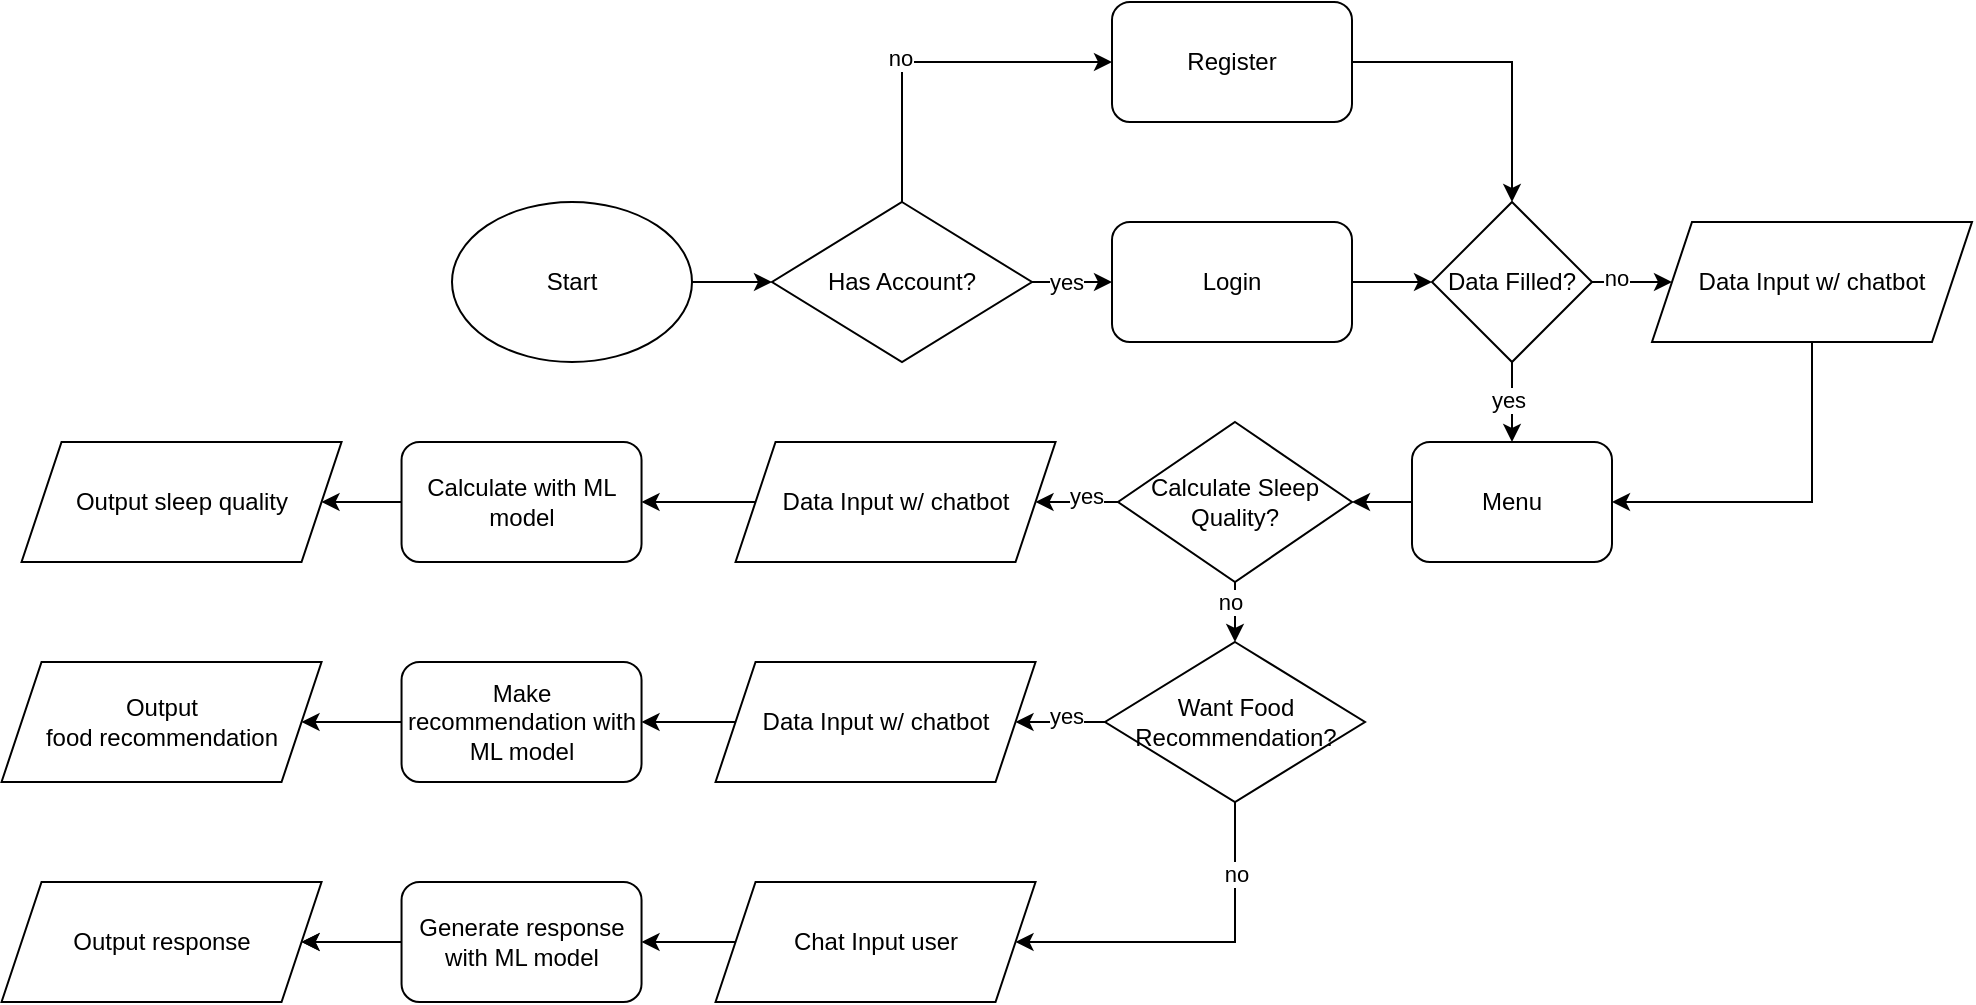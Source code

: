 <mxfile version="22.1.5" type="google" pages="2">
  <diagram name="Halaman-1" id="UG1Aw-k1vwVLLm9IIQcK">
    <mxGraphModel grid="1" page="1" gridSize="10" guides="1" tooltips="1" connect="1" arrows="1" fold="1" pageScale="1" pageWidth="827" pageHeight="1169" math="0" shadow="0">
      <root>
        <mxCell id="0" />
        <mxCell id="1" parent="0" />
        <mxCell id="dREJFlpgr_BBT2BMypAL-1" style="edgeStyle=orthogonalEdgeStyle;rounded=0;orthogonalLoop=1;jettySize=auto;html=1;exitX=1;exitY=0.5;exitDx=0;exitDy=0;entryX=0;entryY=0.5;entryDx=0;entryDy=0;" edge="1" parent="1" source="IWfZJ-JF8Rf3IsUEpJ-p-1">
          <mxGeometry relative="1" as="geometry">
            <mxPoint x="-600" y="170" as="targetPoint" />
            <mxPoint x="-630" y="170" as="sourcePoint" />
            <Array as="points" />
          </mxGeometry>
        </mxCell>
        <mxCell id="IWfZJ-JF8Rf3IsUEpJ-p-1" value="Start" style="ellipse;whiteSpace=wrap;html=1;" vertex="1" parent="1">
          <mxGeometry x="-760" y="130" width="120" height="80" as="geometry" />
        </mxCell>
        <mxCell id="IWfZJ-JF8Rf3IsUEpJ-p-3" style="edgeStyle=orthogonalEdgeStyle;rounded=0;orthogonalLoop=1;jettySize=auto;html=1;" edge="1" parent="1" source="FICG5pkArekjeyjxQxiA-1">
          <mxGeometry relative="1" as="geometry">
            <mxPoint x="-430" y="170" as="targetPoint" />
          </mxGeometry>
        </mxCell>
        <mxCell id="IWfZJ-JF8Rf3IsUEpJ-p-13" value="yes" style="edgeLabel;html=1;align=center;verticalAlign=middle;resizable=0;points=[];" connectable="0" vertex="1" parent="IWfZJ-JF8Rf3IsUEpJ-p-3">
          <mxGeometry x="-0.161" relative="1" as="geometry">
            <mxPoint as="offset" />
          </mxGeometry>
        </mxCell>
        <mxCell id="IWfZJ-JF8Rf3IsUEpJ-p-9" style="edgeStyle=orthogonalEdgeStyle;rounded=0;orthogonalLoop=1;jettySize=auto;html=1;entryX=0;entryY=0.5;entryDx=0;entryDy=0;" edge="1" parent="1" source="FICG5pkArekjeyjxQxiA-1" target="IWfZJ-JF8Rf3IsUEpJ-p-7">
          <mxGeometry relative="1" as="geometry">
            <Array as="points">
              <mxPoint x="-535" y="60" />
            </Array>
          </mxGeometry>
        </mxCell>
        <mxCell id="IWfZJ-JF8Rf3IsUEpJ-p-11" value="no" style="edgeLabel;html=1;align=center;verticalAlign=middle;resizable=0;points=[];" connectable="0" vertex="1" parent="IWfZJ-JF8Rf3IsUEpJ-p-9">
          <mxGeometry x="-0.2" y="2" relative="1" as="geometry">
            <mxPoint x="-1" as="offset" />
          </mxGeometry>
        </mxCell>
        <mxCell id="FICG5pkArekjeyjxQxiA-1" value="Has Account?" style="rhombus;whiteSpace=wrap;html=1;" vertex="1" parent="1">
          <mxGeometry x="-600" y="130" width="130" height="80" as="geometry" />
        </mxCell>
        <mxCell id="IWfZJ-JF8Rf3IsUEpJ-p-18" style="edgeStyle=orthogonalEdgeStyle;rounded=0;orthogonalLoop=1;jettySize=auto;html=1;entryX=0;entryY=0.5;entryDx=0;entryDy=0;" edge="1" parent="1" source="IWfZJ-JF8Rf3IsUEpJ-p-5" target="IWfZJ-JF8Rf3IsUEpJ-p-17">
          <mxGeometry relative="1" as="geometry" />
        </mxCell>
        <mxCell id="IWfZJ-JF8Rf3IsUEpJ-p-5" value="Login" style="rounded=1;whiteSpace=wrap;html=1;" vertex="1" parent="1">
          <mxGeometry x="-430" y="140" width="120" height="60" as="geometry" />
        </mxCell>
        <mxCell id="IWfZJ-JF8Rf3IsUEpJ-p-20" style="edgeStyle=orthogonalEdgeStyle;rounded=0;orthogonalLoop=1;jettySize=auto;html=1;entryX=0.5;entryY=0;entryDx=0;entryDy=0;" edge="1" parent="1" source="IWfZJ-JF8Rf3IsUEpJ-p-7" target="IWfZJ-JF8Rf3IsUEpJ-p-17">
          <mxGeometry relative="1" as="geometry" />
        </mxCell>
        <mxCell id="IWfZJ-JF8Rf3IsUEpJ-p-7" value="Register" style="rounded=1;whiteSpace=wrap;html=1;" vertex="1" parent="1">
          <mxGeometry x="-430" y="30" width="120" height="60" as="geometry" />
        </mxCell>
        <mxCell id="IWfZJ-JF8Rf3IsUEpJ-p-22" value="" style="edgeStyle=orthogonalEdgeStyle;rounded=0;orthogonalLoop=1;jettySize=auto;html=1;" edge="1" parent="1" source="IWfZJ-JF8Rf3IsUEpJ-p-17" target="FICG5pkArekjeyjxQxiA-4">
          <mxGeometry relative="1" as="geometry">
            <mxPoint x="-150" y="170" as="targetPoint" />
          </mxGeometry>
        </mxCell>
        <mxCell id="FICG5pkArekjeyjxQxiA-6" value="no" style="edgeLabel;html=1;align=center;verticalAlign=middle;resizable=0;points=[];" connectable="0" vertex="1" parent="IWfZJ-JF8Rf3IsUEpJ-p-22">
          <mxGeometry x="0.067" y="2" relative="1" as="geometry">
            <mxPoint as="offset" />
          </mxGeometry>
        </mxCell>
        <mxCell id="IWfZJ-JF8Rf3IsUEpJ-p-24" value="" style="edgeStyle=orthogonalEdgeStyle;rounded=0;orthogonalLoop=1;jettySize=auto;html=1;" edge="1" parent="1" source="IWfZJ-JF8Rf3IsUEpJ-p-17">
          <mxGeometry relative="1" as="geometry">
            <mxPoint x="-230" y="250" as="targetPoint" />
          </mxGeometry>
        </mxCell>
        <mxCell id="FICG5pkArekjeyjxQxiA-5" value="yes" style="edgeLabel;html=1;align=center;verticalAlign=middle;resizable=0;points=[];" connectable="0" vertex="1" parent="IWfZJ-JF8Rf3IsUEpJ-p-24">
          <mxGeometry x="-0.078" y="-2" relative="1" as="geometry">
            <mxPoint as="offset" />
          </mxGeometry>
        </mxCell>
        <mxCell id="IWfZJ-JF8Rf3IsUEpJ-p-17" value="Data Filled?" style="rhombus;whiteSpace=wrap;html=1;" vertex="1" parent="1">
          <mxGeometry x="-270" y="130" width="80" height="80" as="geometry" />
        </mxCell>
        <mxCell id="IWfZJ-JF8Rf3IsUEpJ-p-26" style="edgeStyle=orthogonalEdgeStyle;rounded=0;orthogonalLoop=1;jettySize=auto;html=1;entryX=1;entryY=0.5;entryDx=0;entryDy=0;exitX=0.5;exitY=1;exitDx=0;exitDy=0;" edge="1" parent="1" source="FICG5pkArekjeyjxQxiA-4" target="IWfZJ-JF8Rf3IsUEpJ-p-25">
          <mxGeometry relative="1" as="geometry">
            <Array as="points">
              <mxPoint x="-80" y="280" />
            </Array>
            <mxPoint x="-80" y="200" as="sourcePoint" />
          </mxGeometry>
        </mxCell>
        <mxCell id="IWfZJ-JF8Rf3IsUEpJ-p-35" value="" style="edgeStyle=orthogonalEdgeStyle;rounded=0;orthogonalLoop=1;jettySize=auto;html=1;" edge="1" parent="1" source="IWfZJ-JF8Rf3IsUEpJ-p-25" target="IWfZJ-JF8Rf3IsUEpJ-p-29">
          <mxGeometry relative="1" as="geometry" />
        </mxCell>
        <mxCell id="IWfZJ-JF8Rf3IsUEpJ-p-25" value="Menu" style="rounded=1;whiteSpace=wrap;html=1;" vertex="1" parent="1">
          <mxGeometry x="-280" y="250" width="100" height="60" as="geometry" />
        </mxCell>
        <mxCell id="IWfZJ-JF8Rf3IsUEpJ-p-37" value="" style="edgeStyle=orthogonalEdgeStyle;rounded=0;orthogonalLoop=1;jettySize=auto;html=1;" edge="1" parent="1" source="IWfZJ-JF8Rf3IsUEpJ-p-29" target="IWfZJ-JF8Rf3IsUEpJ-p-36">
          <mxGeometry relative="1" as="geometry" />
        </mxCell>
        <mxCell id="FICG5pkArekjeyjxQxiA-8" value="no" style="edgeLabel;html=1;align=center;verticalAlign=middle;resizable=0;points=[];" connectable="0" vertex="1" parent="IWfZJ-JF8Rf3IsUEpJ-p-37">
          <mxGeometry x="-0.613" y="-3" relative="1" as="geometry">
            <mxPoint as="offset" />
          </mxGeometry>
        </mxCell>
        <mxCell id="IWfZJ-JF8Rf3IsUEpJ-p-41" value="" style="edgeStyle=orthogonalEdgeStyle;rounded=0;orthogonalLoop=1;jettySize=auto;html=1;entryX=1;entryY=0.5;entryDx=0;entryDy=0;" edge="1" parent="1" source="IWfZJ-JF8Rf3IsUEpJ-p-29" target="FICG5pkArekjeyjxQxiA-13">
          <mxGeometry relative="1" as="geometry">
            <mxPoint x="-470" y="280" as="targetPoint" />
          </mxGeometry>
        </mxCell>
        <mxCell id="FICG5pkArekjeyjxQxiA-7" value="yes" style="edgeLabel;html=1;align=center;verticalAlign=middle;resizable=0;points=[];" connectable="0" vertex="1" parent="IWfZJ-JF8Rf3IsUEpJ-p-41">
          <mxGeometry x="-0.209" y="3" relative="1" as="geometry">
            <mxPoint as="offset" />
          </mxGeometry>
        </mxCell>
        <mxCell id="IWfZJ-JF8Rf3IsUEpJ-p-29" value="Calculate Sleep Quality?" style="rhombus;whiteSpace=wrap;html=1;" vertex="1" parent="1">
          <mxGeometry x="-427" y="240" width="117" height="80" as="geometry" />
        </mxCell>
        <mxCell id="IWfZJ-JF8Rf3IsUEpJ-p-43" value="" style="edgeStyle=orthogonalEdgeStyle;rounded=0;orthogonalLoop=1;jettySize=auto;html=1;entryX=1;entryY=0.5;entryDx=0;entryDy=0;" edge="1" parent="1" source="IWfZJ-JF8Rf3IsUEpJ-p-36" target="FICG5pkArekjeyjxQxiA-15">
          <mxGeometry relative="1" as="geometry">
            <mxPoint x="-470" y="390" as="targetPoint" />
          </mxGeometry>
        </mxCell>
        <mxCell id="FICG5pkArekjeyjxQxiA-10" value="yes" style="edgeLabel;html=1;align=center;verticalAlign=middle;resizable=0;points=[];" connectable="0" vertex="1" parent="IWfZJ-JF8Rf3IsUEpJ-p-43">
          <mxGeometry x="-0.287" y="-3" relative="1" as="geometry">
            <mxPoint as="offset" />
          </mxGeometry>
        </mxCell>
        <mxCell id="IWfZJ-JF8Rf3IsUEpJ-p-36" value="&lt;div&gt;Want Food Recommendation?&lt;/div&gt;" style="rhombus;whiteSpace=wrap;html=1;" vertex="1" parent="1">
          <mxGeometry x="-433.5" y="350" width="130" height="80" as="geometry" />
        </mxCell>
        <mxCell id="IWfZJ-JF8Rf3IsUEpJ-p-45" value="" style="edgeStyle=orthogonalEdgeStyle;rounded=0;orthogonalLoop=1;jettySize=auto;html=1;exitX=0.5;exitY=1;exitDx=0;exitDy=0;entryX=1;entryY=0.5;entryDx=0;entryDy=0;" edge="1" parent="1" source="IWfZJ-JF8Rf3IsUEpJ-p-36" target="FICG5pkArekjeyjxQxiA-17">
          <mxGeometry relative="1" as="geometry">
            <mxPoint x="-430" y="500" as="sourcePoint" />
            <mxPoint x="-470" y="500" as="targetPoint" />
            <Array as="points">
              <mxPoint x="-368" y="500" />
            </Array>
          </mxGeometry>
        </mxCell>
        <mxCell id="FICG5pkArekjeyjxQxiA-9" value="no" style="edgeLabel;html=1;align=center;verticalAlign=middle;resizable=0;points=[];" connectable="0" vertex="1" parent="IWfZJ-JF8Rf3IsUEpJ-p-45">
          <mxGeometry x="-0.607" relative="1" as="geometry">
            <mxPoint as="offset" />
          </mxGeometry>
        </mxCell>
        <mxCell id="FICG5pkArekjeyjxQxiA-4" value="Data Input w/ chatbot" style="shape=parallelogram;perimeter=parallelogramPerimeter;whiteSpace=wrap;html=1;fixedSize=1;" vertex="1" parent="1">
          <mxGeometry x="-160" y="140" width="160" height="60" as="geometry" />
        </mxCell>
        <mxCell id="FICG5pkArekjeyjxQxiA-22" style="edgeStyle=orthogonalEdgeStyle;rounded=0;orthogonalLoop=1;jettySize=auto;html=1;exitX=0;exitY=0.5;exitDx=0;exitDy=0;entryX=1;entryY=0.5;entryDx=0;entryDy=0;" edge="1" parent="1" source="FICG5pkArekjeyjxQxiA-13" target="FICG5pkArekjeyjxQxiA-19">
          <mxGeometry relative="1" as="geometry" />
        </mxCell>
        <mxCell id="FICG5pkArekjeyjxQxiA-13" value="Data Input w/ chatbot" style="shape=parallelogram;perimeter=parallelogramPerimeter;whiteSpace=wrap;html=1;fixedSize=1;" vertex="1" parent="1">
          <mxGeometry x="-618.23" y="250" width="160" height="60" as="geometry" />
        </mxCell>
        <mxCell id="FICG5pkArekjeyjxQxiA-23" style="edgeStyle=orthogonalEdgeStyle;rounded=0;orthogonalLoop=1;jettySize=auto;html=1;exitX=0;exitY=0.5;exitDx=0;exitDy=0;" edge="1" parent="1" source="FICG5pkArekjeyjxQxiA-15" target="FICG5pkArekjeyjxQxiA-20">
          <mxGeometry relative="1" as="geometry" />
        </mxCell>
        <mxCell id="FICG5pkArekjeyjxQxiA-15" value="Data Input w/ chatbot" style="shape=parallelogram;perimeter=parallelogramPerimeter;whiteSpace=wrap;html=1;fixedSize=1;" vertex="1" parent="1">
          <mxGeometry x="-628.23" y="360" width="160" height="60" as="geometry" />
        </mxCell>
        <mxCell id="FICG5pkArekjeyjxQxiA-24" style="edgeStyle=orthogonalEdgeStyle;rounded=0;orthogonalLoop=1;jettySize=auto;html=1;exitX=0;exitY=0.5;exitDx=0;exitDy=0;" edge="1" parent="1" source="FICG5pkArekjeyjxQxiA-17" target="FICG5pkArekjeyjxQxiA-21">
          <mxGeometry relative="1" as="geometry" />
        </mxCell>
        <mxCell id="FICG5pkArekjeyjxQxiA-17" value="Chat Input user" style="shape=parallelogram;perimeter=parallelogramPerimeter;whiteSpace=wrap;html=1;fixedSize=1;" vertex="1" parent="1">
          <mxGeometry x="-628.23" y="470" width="160" height="60" as="geometry" />
        </mxCell>
        <mxCell id="FICG5pkArekjeyjxQxiA-19" value="Calculate with ML model" style="rounded=1;whiteSpace=wrap;html=1;" vertex="1" parent="1">
          <mxGeometry x="-785.23" y="250" width="120" height="60" as="geometry" />
        </mxCell>
        <mxCell id="FICG5pkArekjeyjxQxiA-20" value="Make recommendation with ML model" style="rounded=1;whiteSpace=wrap;html=1;" vertex="1" parent="1">
          <mxGeometry x="-785.23" y="360" width="120" height="60" as="geometry" />
        </mxCell>
        <mxCell id="FICG5pkArekjeyjxQxiA-31" value="" style="edgeStyle=orthogonalEdgeStyle;rounded=0;orthogonalLoop=1;jettySize=auto;html=1;" edge="1" parent="1" source="FICG5pkArekjeyjxQxiA-21" target="FICG5pkArekjeyjxQxiA-30">
          <mxGeometry relative="1" as="geometry" />
        </mxCell>
        <mxCell id="FICG5pkArekjeyjxQxiA-21" value="Generate response with ML model" style="rounded=1;whiteSpace=wrap;html=1;" vertex="1" parent="1">
          <mxGeometry x="-785.23" y="470" width="120" height="60" as="geometry" />
        </mxCell>
        <mxCell id="FICG5pkArekjeyjxQxiA-25" style="edgeStyle=orthogonalEdgeStyle;rounded=0;orthogonalLoop=1;jettySize=auto;html=1;" edge="1" parent="1" source="FICG5pkArekjeyjxQxiA-19" target="FICG5pkArekjeyjxQxiA-28">
          <mxGeometry relative="1" as="geometry">
            <mxPoint x="-785.23" y="280" as="sourcePoint" />
          </mxGeometry>
        </mxCell>
        <mxCell id="FICG5pkArekjeyjxQxiA-26" style="edgeStyle=orthogonalEdgeStyle;rounded=0;orthogonalLoop=1;jettySize=auto;html=1;entryX=1;entryY=0.5;entryDx=0;entryDy=0;" edge="1" parent="1" source="FICG5pkArekjeyjxQxiA-20" target="FICG5pkArekjeyjxQxiA-29">
          <mxGeometry relative="1" as="geometry">
            <mxPoint x="-785.23" y="390" as="sourcePoint" />
          </mxGeometry>
        </mxCell>
        <mxCell id="FICG5pkArekjeyjxQxiA-27" style="edgeStyle=orthogonalEdgeStyle;rounded=0;orthogonalLoop=1;jettySize=auto;html=1;" edge="1" parent="1" source="FICG5pkArekjeyjxQxiA-21" target="FICG5pkArekjeyjxQxiA-30">
          <mxGeometry relative="1" as="geometry">
            <mxPoint x="-785.23" y="500" as="sourcePoint" />
          </mxGeometry>
        </mxCell>
        <mxCell id="FICG5pkArekjeyjxQxiA-28" value="Output sleep quality" style="shape=parallelogram;perimeter=parallelogramPerimeter;whiteSpace=wrap;html=1;fixedSize=1;" vertex="1" parent="1">
          <mxGeometry x="-975.23" y="250" width="160" height="60" as="geometry" />
        </mxCell>
        <mxCell id="FICG5pkArekjeyjxQxiA-29" value="Output &lt;br&gt;food recommendation" style="shape=parallelogram;perimeter=parallelogramPerimeter;whiteSpace=wrap;html=1;fixedSize=1;" vertex="1" parent="1">
          <mxGeometry x="-985.23" y="360" width="160" height="60" as="geometry" />
        </mxCell>
        <mxCell id="FICG5pkArekjeyjxQxiA-30" value="Output response" style="shape=parallelogram;perimeter=parallelogramPerimeter;whiteSpace=wrap;html=1;fixedSize=1;" vertex="1" parent="1">
          <mxGeometry x="-985.23" y="470" width="160" height="60" as="geometry" />
        </mxCell>
      </root>
    </mxGraphModel>
  </diagram>
  <diagram id="6ObNFrQ6fjr-ZVpnju6Y" name="ERD ">
    <mxGraphModel grid="1" page="1" gridSize="10" guides="1" tooltips="1" connect="1" arrows="1" fold="1" pageScale="1" pageWidth="850" pageHeight="1100" math="0" shadow="0">
      <root>
        <mxCell id="0" />
        <mxCell id="1" parent="0" />
        <mxCell id="URtcVQJmIdWGmY5bVGyi-3" value="condition_customer" style="shape=table;startSize=30;container=1;collapsible=1;childLayout=tableLayout;fixedRows=1;rowLines=0;fontStyle=1;align=center;resizeLast=1;" vertex="1" parent="1">
          <mxGeometry x="380" y="270" width="250" height="360" as="geometry">
            <mxRectangle x="440" y="80" width="150" height="30" as="alternateBounds" />
          </mxGeometry>
        </mxCell>
        <mxCell id="URtcVQJmIdWGmY5bVGyi-4" value="" style="shape=partialRectangle;collapsible=0;dropTarget=0;pointerEvents=0;fillColor=none;points=[[0,0.5],[1,0.5]];portConstraint=eastwest;top=0;left=0;right=0;bottom=1;" vertex="1" parent="URtcVQJmIdWGmY5bVGyi-3">
          <mxGeometry y="30" width="250" height="30" as="geometry" />
        </mxCell>
        <mxCell id="URtcVQJmIdWGmY5bVGyi-5" value="PK" style="shape=partialRectangle;overflow=hidden;connectable=0;fillColor=none;top=0;left=0;bottom=0;right=0;fontStyle=1;" vertex="1" parent="URtcVQJmIdWGmY5bVGyi-4">
          <mxGeometry width="30" height="30" as="geometry">
            <mxRectangle width="30" height="30" as="alternateBounds" />
          </mxGeometry>
        </mxCell>
        <mxCell id="URtcVQJmIdWGmY5bVGyi-6" value="id int   " style="shape=partialRectangle;overflow=hidden;connectable=0;fillColor=none;top=0;left=0;bottom=0;right=0;align=left;spacingLeft=6;fontStyle=1;" vertex="1" parent="URtcVQJmIdWGmY5bVGyi-4">
          <mxGeometry x="30" width="220" height="30" as="geometry">
            <mxRectangle width="220" height="30" as="alternateBounds" />
          </mxGeometry>
        </mxCell>
        <mxCell id="URtcVQJmIdWGmY5bVGyi-7" value="" style="shape=partialRectangle;collapsible=0;dropTarget=0;pointerEvents=0;fillColor=none;points=[[0,0.5],[1,0.5]];portConstraint=eastwest;top=0;left=0;right=0;bottom=0;" vertex="1" parent="URtcVQJmIdWGmY5bVGyi-3">
          <mxGeometry y="60" width="250" height="30" as="geometry" />
        </mxCell>
        <mxCell id="URtcVQJmIdWGmY5bVGyi-8" value="FK1" style="shape=partialRectangle;overflow=hidden;connectable=0;fillColor=none;top=0;left=0;bottom=0;right=0;" vertex="1" parent="URtcVQJmIdWGmY5bVGyi-7">
          <mxGeometry width="30" height="30" as="geometry">
            <mxRectangle width="30" height="30" as="alternateBounds" />
          </mxGeometry>
        </mxCell>
        <mxCell id="URtcVQJmIdWGmY5bVGyi-9" value="customer_id int" style="shape=partialRectangle;overflow=hidden;connectable=0;fillColor=none;top=0;left=0;bottom=0;right=0;align=left;spacingLeft=6;" vertex="1" parent="URtcVQJmIdWGmY5bVGyi-7">
          <mxGeometry x="30" width="220" height="30" as="geometry">
            <mxRectangle width="220" height="30" as="alternateBounds" />
          </mxGeometry>
        </mxCell>
        <mxCell id="URtcVQJmIdWGmY5bVGyi-10" value="" style="shape=partialRectangle;collapsible=0;dropTarget=0;pointerEvents=0;fillColor=none;points=[[0,0.5],[1,0.5]];portConstraint=eastwest;top=0;left=0;right=0;bottom=0;" vertex="1" parent="URtcVQJmIdWGmY5bVGyi-3">
          <mxGeometry y="90" width="250" height="30" as="geometry" />
        </mxCell>
        <mxCell id="URtcVQJmIdWGmY5bVGyi-11" value="" style="shape=partialRectangle;overflow=hidden;connectable=0;fillColor=none;top=0;left=0;bottom=0;right=0;" vertex="1" parent="URtcVQJmIdWGmY5bVGyi-10">
          <mxGeometry width="30" height="30" as="geometry">
            <mxRectangle width="30" height="30" as="alternateBounds" />
          </mxGeometry>
        </mxCell>
        <mxCell id="URtcVQJmIdWGmY5bVGyi-12" value="physical_activity_level int " style="shape=partialRectangle;overflow=hidden;connectable=0;fillColor=none;top=0;left=0;bottom=0;right=0;align=left;spacingLeft=6;" vertex="1" parent="URtcVQJmIdWGmY5bVGyi-10">
          <mxGeometry x="30" width="220" height="30" as="geometry">
            <mxRectangle width="220" height="30" as="alternateBounds" />
          </mxGeometry>
        </mxCell>
        <mxCell id="B_-7Ejn4NGfngP2td5zi-1" value="" style="shape=partialRectangle;collapsible=0;dropTarget=0;pointerEvents=0;fillColor=none;points=[[0,0.5],[1,0.5]];portConstraint=eastwest;top=0;left=0;right=0;bottom=0;" vertex="1" parent="URtcVQJmIdWGmY5bVGyi-3">
          <mxGeometry y="120" width="250" height="30" as="geometry" />
        </mxCell>
        <mxCell id="B_-7Ejn4NGfngP2td5zi-2" value="" style="shape=partialRectangle;overflow=hidden;connectable=0;fillColor=none;top=0;left=0;bottom=0;right=0;" vertex="1" parent="B_-7Ejn4NGfngP2td5zi-1">
          <mxGeometry width="30" height="30" as="geometry">
            <mxRectangle width="30" height="30" as="alternateBounds" />
          </mxGeometry>
        </mxCell>
        <mxCell id="B_-7Ejn4NGfngP2td5zi-3" value="stress_level int" style="shape=partialRectangle;overflow=hidden;connectable=0;fillColor=none;top=0;left=0;bottom=0;right=0;align=left;spacingLeft=6;" vertex="1" parent="B_-7Ejn4NGfngP2td5zi-1">
          <mxGeometry x="30" width="220" height="30" as="geometry">
            <mxRectangle width="220" height="30" as="alternateBounds" />
          </mxGeometry>
        </mxCell>
        <mxCell id="B_-7Ejn4NGfngP2td5zi-4" value="" style="shape=partialRectangle;collapsible=0;dropTarget=0;pointerEvents=0;fillColor=none;points=[[0,0.5],[1,0.5]];portConstraint=eastwest;top=0;left=0;right=0;bottom=0;" vertex="1" parent="URtcVQJmIdWGmY5bVGyi-3">
          <mxGeometry y="150" width="250" height="30" as="geometry" />
        </mxCell>
        <mxCell id="B_-7Ejn4NGfngP2td5zi-5" value="" style="shape=partialRectangle;overflow=hidden;connectable=0;fillColor=none;top=0;left=0;bottom=0;right=0;" vertex="1" parent="B_-7Ejn4NGfngP2td5zi-4">
          <mxGeometry width="30" height="30" as="geometry">
            <mxRectangle width="30" height="30" as="alternateBounds" />
          </mxGeometry>
        </mxCell>
        <mxCell id="B_-7Ejn4NGfngP2td5zi-6" value="bmi_category char" style="shape=partialRectangle;overflow=hidden;connectable=0;fillColor=none;top=0;left=0;bottom=0;right=0;align=left;spacingLeft=6;" vertex="1" parent="B_-7Ejn4NGfngP2td5zi-4">
          <mxGeometry x="30" width="220" height="30" as="geometry">
            <mxRectangle width="220" height="30" as="alternateBounds" />
          </mxGeometry>
        </mxCell>
        <mxCell id="B_-7Ejn4NGfngP2td5zi-7" value="" style="shape=partialRectangle;collapsible=0;dropTarget=0;pointerEvents=0;fillColor=none;points=[[0,0.5],[1,0.5]];portConstraint=eastwest;top=0;left=0;right=0;bottom=0;" vertex="1" parent="URtcVQJmIdWGmY5bVGyi-3">
          <mxGeometry y="180" width="250" height="30" as="geometry" />
        </mxCell>
        <mxCell id="B_-7Ejn4NGfngP2td5zi-8" value="" style="shape=partialRectangle;overflow=hidden;connectable=0;fillColor=none;top=0;left=0;bottom=0;right=0;" vertex="1" parent="B_-7Ejn4NGfngP2td5zi-7">
          <mxGeometry width="30" height="30" as="geometry">
            <mxRectangle width="30" height="30" as="alternateBounds" />
          </mxGeometry>
        </mxCell>
        <mxCell id="B_-7Ejn4NGfngP2td5zi-9" value="blood_pressure int" style="shape=partialRectangle;overflow=hidden;connectable=0;fillColor=none;top=0;left=0;bottom=0;right=0;align=left;spacingLeft=6;" vertex="1" parent="B_-7Ejn4NGfngP2td5zi-7">
          <mxGeometry x="30" width="220" height="30" as="geometry">
            <mxRectangle width="220" height="30" as="alternateBounds" />
          </mxGeometry>
        </mxCell>
        <mxCell id="B_-7Ejn4NGfngP2td5zi-10" value="" style="shape=partialRectangle;collapsible=0;dropTarget=0;pointerEvents=0;fillColor=none;points=[[0,0.5],[1,0.5]];portConstraint=eastwest;top=0;left=0;right=0;bottom=0;" vertex="1" parent="URtcVQJmIdWGmY5bVGyi-3">
          <mxGeometry y="210" width="250" height="30" as="geometry" />
        </mxCell>
        <mxCell id="B_-7Ejn4NGfngP2td5zi-11" value="" style="shape=partialRectangle;overflow=hidden;connectable=0;fillColor=none;top=0;left=0;bottom=0;right=0;" vertex="1" parent="B_-7Ejn4NGfngP2td5zi-10">
          <mxGeometry width="30" height="30" as="geometry">
            <mxRectangle width="30" height="30" as="alternateBounds" />
          </mxGeometry>
        </mxCell>
        <mxCell id="B_-7Ejn4NGfngP2td5zi-12" value="heart_rate int" style="shape=partialRectangle;overflow=hidden;connectable=0;fillColor=none;top=0;left=0;bottom=0;right=0;align=left;spacingLeft=6;" vertex="1" parent="B_-7Ejn4NGfngP2td5zi-10">
          <mxGeometry x="30" width="220" height="30" as="geometry">
            <mxRectangle width="220" height="30" as="alternateBounds" />
          </mxGeometry>
        </mxCell>
        <mxCell id="B_-7Ejn4NGfngP2td5zi-13" value="" style="shape=partialRectangle;collapsible=0;dropTarget=0;pointerEvents=0;fillColor=none;points=[[0,0.5],[1,0.5]];portConstraint=eastwest;top=0;left=0;right=0;bottom=0;" vertex="1" parent="URtcVQJmIdWGmY5bVGyi-3">
          <mxGeometry y="240" width="250" height="30" as="geometry" />
        </mxCell>
        <mxCell id="B_-7Ejn4NGfngP2td5zi-14" value="" style="shape=partialRectangle;overflow=hidden;connectable=0;fillColor=none;top=0;left=0;bottom=0;right=0;" vertex="1" parent="B_-7Ejn4NGfngP2td5zi-13">
          <mxGeometry width="30" height="30" as="geometry">
            <mxRectangle width="30" height="30" as="alternateBounds" />
          </mxGeometry>
        </mxCell>
        <mxCell id="B_-7Ejn4NGfngP2td5zi-15" value="daily_step int" style="shape=partialRectangle;overflow=hidden;connectable=0;fillColor=none;top=0;left=0;bottom=0;right=0;align=left;spacingLeft=6;" vertex="1" parent="B_-7Ejn4NGfngP2td5zi-13">
          <mxGeometry x="30" width="220" height="30" as="geometry">
            <mxRectangle width="220" height="30" as="alternateBounds" />
          </mxGeometry>
        </mxCell>
        <mxCell id="B_-7Ejn4NGfngP2td5zi-108" value="" style="shape=partialRectangle;collapsible=0;dropTarget=0;pointerEvents=0;fillColor=none;points=[[0,0.5],[1,0.5]];portConstraint=eastwest;top=0;left=0;right=0;bottom=0;" vertex="1" parent="URtcVQJmIdWGmY5bVGyi-3">
          <mxGeometry y="270" width="250" height="30" as="geometry" />
        </mxCell>
        <mxCell id="B_-7Ejn4NGfngP2td5zi-109" value="" style="shape=partialRectangle;overflow=hidden;connectable=0;fillColor=none;top=0;left=0;bottom=0;right=0;" vertex="1" parent="B_-7Ejn4NGfngP2td5zi-108">
          <mxGeometry width="30" height="30" as="geometry">
            <mxRectangle width="30" height="30" as="alternateBounds" />
          </mxGeometry>
        </mxCell>
        <mxCell id="B_-7Ejn4NGfngP2td5zi-110" value="ingredients char" style="shape=partialRectangle;overflow=hidden;connectable=0;fillColor=none;top=0;left=0;bottom=0;right=0;align=left;spacingLeft=6;" vertex="1" parent="B_-7Ejn4NGfngP2td5zi-108">
          <mxGeometry x="30" width="220" height="30" as="geometry">
            <mxRectangle width="220" height="30" as="alternateBounds" />
          </mxGeometry>
        </mxCell>
        <mxCell id="B_-7Ejn4NGfngP2td5zi-114" value="" style="shape=partialRectangle;collapsible=0;dropTarget=0;pointerEvents=0;fillColor=none;points=[[0,0.5],[1,0.5]];portConstraint=eastwest;top=0;left=0;right=0;bottom=0;" vertex="1" parent="URtcVQJmIdWGmY5bVGyi-3">
          <mxGeometry y="300" width="250" height="30" as="geometry" />
        </mxCell>
        <mxCell id="B_-7Ejn4NGfngP2td5zi-115" value="" style="shape=partialRectangle;overflow=hidden;connectable=0;fillColor=none;top=0;left=0;bottom=0;right=0;" vertex="1" parent="B_-7Ejn4NGfngP2td5zi-114">
          <mxGeometry width="30" height="30" as="geometry">
            <mxRectangle width="30" height="30" as="alternateBounds" />
          </mxGeometry>
        </mxCell>
        <mxCell id="B_-7Ejn4NGfngP2td5zi-116" value="sleep_duration int" style="shape=partialRectangle;overflow=hidden;connectable=0;fillColor=none;top=0;left=0;bottom=0;right=0;align=left;spacingLeft=6;" vertex="1" parent="B_-7Ejn4NGfngP2td5zi-114">
          <mxGeometry x="30" width="220" height="30" as="geometry">
            <mxRectangle width="220" height="30" as="alternateBounds" />
          </mxGeometry>
        </mxCell>
        <mxCell id="B_-7Ejn4NGfngP2td5zi-121" value="" style="shape=partialRectangle;collapsible=0;dropTarget=0;pointerEvents=0;fillColor=none;points=[[0,0.5],[1,0.5]];portConstraint=eastwest;top=0;left=0;right=0;bottom=0;" vertex="1" parent="URtcVQJmIdWGmY5bVGyi-3">
          <mxGeometry y="330" width="250" height="30" as="geometry" />
        </mxCell>
        <mxCell id="B_-7Ejn4NGfngP2td5zi-122" value="" style="shape=partialRectangle;overflow=hidden;connectable=0;fillColor=none;top=0;left=0;bottom=0;right=0;" vertex="1" parent="B_-7Ejn4NGfngP2td5zi-121">
          <mxGeometry width="30" height="30" as="geometry">
            <mxRectangle width="30" height="30" as="alternateBounds" />
          </mxGeometry>
        </mxCell>
        <mxCell id="B_-7Ejn4NGfngP2td5zi-123" value="date date" style="shape=partialRectangle;overflow=hidden;connectable=0;fillColor=none;top=0;left=0;bottom=0;right=0;align=left;spacingLeft=6;" vertex="1" parent="B_-7Ejn4NGfngP2td5zi-121">
          <mxGeometry x="30" width="220" height="30" as="geometry">
            <mxRectangle width="220" height="30" as="alternateBounds" />
          </mxGeometry>
        </mxCell>
        <mxCell id="URtcVQJmIdWGmY5bVGyi-13" value="Food Recommendation" style="shape=table;startSize=30;container=1;collapsible=1;childLayout=tableLayout;fixedRows=1;rowLines=0;fontStyle=1;align=center;resizeLast=1;" vertex="1" parent="1">
          <mxGeometry x="670" y="480" width="250" height="150" as="geometry">
            <mxRectangle x="440" y="240" width="150" height="30" as="alternateBounds" />
          </mxGeometry>
        </mxCell>
        <mxCell id="URtcVQJmIdWGmY5bVGyi-14" value="" style="shape=partialRectangle;collapsible=0;dropTarget=0;pointerEvents=0;fillColor=none;points=[[0,0.5],[1,0.5]];portConstraint=eastwest;top=0;left=0;right=0;bottom=1;" vertex="1" parent="URtcVQJmIdWGmY5bVGyi-13">
          <mxGeometry y="30" width="250" height="30" as="geometry" />
        </mxCell>
        <mxCell id="URtcVQJmIdWGmY5bVGyi-15" value="PK" style="shape=partialRectangle;overflow=hidden;connectable=0;fillColor=none;top=0;left=0;bottom=0;right=0;fontStyle=1;" vertex="1" parent="URtcVQJmIdWGmY5bVGyi-14">
          <mxGeometry width="30" height="30" as="geometry">
            <mxRectangle width="30" height="30" as="alternateBounds" />
          </mxGeometry>
        </mxCell>
        <mxCell id="URtcVQJmIdWGmY5bVGyi-16" value="id int   " style="shape=partialRectangle;overflow=hidden;connectable=0;fillColor=none;top=0;left=0;bottom=0;right=0;align=left;spacingLeft=6;fontStyle=1;" vertex="1" parent="URtcVQJmIdWGmY5bVGyi-14">
          <mxGeometry x="30" width="220" height="30" as="geometry">
            <mxRectangle width="220" height="30" as="alternateBounds" />
          </mxGeometry>
        </mxCell>
        <mxCell id="URtcVQJmIdWGmY5bVGyi-17" value="" style="shape=partialRectangle;collapsible=0;dropTarget=0;pointerEvents=0;fillColor=none;points=[[0,0.5],[1,0.5]];portConstraint=eastwest;top=0;left=0;right=0;bottom=0;" vertex="1" parent="URtcVQJmIdWGmY5bVGyi-13">
          <mxGeometry y="60" width="250" height="30" as="geometry" />
        </mxCell>
        <mxCell id="URtcVQJmIdWGmY5bVGyi-18" value="FK1" style="shape=partialRectangle;overflow=hidden;connectable=0;fillColor=none;top=0;left=0;bottom=0;right=0;" vertex="1" parent="URtcVQJmIdWGmY5bVGyi-17">
          <mxGeometry width="30" height="30" as="geometry">
            <mxRectangle width="30" height="30" as="alternateBounds" />
          </mxGeometry>
        </mxCell>
        <mxCell id="URtcVQJmIdWGmY5bVGyi-19" value="customer_id int" style="shape=partialRectangle;overflow=hidden;connectable=0;fillColor=none;top=0;left=0;bottom=0;right=0;align=left;spacingLeft=6;" vertex="1" parent="URtcVQJmIdWGmY5bVGyi-17">
          <mxGeometry x="30" width="220" height="30" as="geometry">
            <mxRectangle width="220" height="30" as="alternateBounds" />
          </mxGeometry>
        </mxCell>
        <mxCell id="B_-7Ejn4NGfngP2td5zi-124" value="" style="shape=partialRectangle;collapsible=0;dropTarget=0;pointerEvents=0;fillColor=none;points=[[0,0.5],[1,0.5]];portConstraint=eastwest;top=0;left=0;right=0;bottom=0;" vertex="1" parent="URtcVQJmIdWGmY5bVGyi-13">
          <mxGeometry y="90" width="250" height="30" as="geometry" />
        </mxCell>
        <mxCell id="B_-7Ejn4NGfngP2td5zi-125" value="" style="shape=partialRectangle;overflow=hidden;connectable=0;fillColor=none;top=0;left=0;bottom=0;right=0;" vertex="1" parent="B_-7Ejn4NGfngP2td5zi-124">
          <mxGeometry width="30" height="30" as="geometry">
            <mxRectangle width="30" height="30" as="alternateBounds" />
          </mxGeometry>
        </mxCell>
        <mxCell id="B_-7Ejn4NGfngP2td5zi-126" value="menu char" style="shape=partialRectangle;overflow=hidden;connectable=0;fillColor=none;top=0;left=0;bottom=0;right=0;align=left;spacingLeft=6;" vertex="1" parent="B_-7Ejn4NGfngP2td5zi-124">
          <mxGeometry x="30" width="220" height="30" as="geometry">
            <mxRectangle width="220" height="30" as="alternateBounds" />
          </mxGeometry>
        </mxCell>
        <mxCell id="B_-7Ejn4NGfngP2td5zi-138" value="" style="shape=partialRectangle;collapsible=0;dropTarget=0;pointerEvents=0;fillColor=none;points=[[0,0.5],[1,0.5]];portConstraint=eastwest;top=0;left=0;right=0;bottom=0;" vertex="1" parent="URtcVQJmIdWGmY5bVGyi-13">
          <mxGeometry y="120" width="250" height="30" as="geometry" />
        </mxCell>
        <mxCell id="B_-7Ejn4NGfngP2td5zi-139" value="" style="shape=partialRectangle;overflow=hidden;connectable=0;fillColor=none;top=0;left=0;bottom=0;right=0;" vertex="1" parent="B_-7Ejn4NGfngP2td5zi-138">
          <mxGeometry width="30" height="30" as="geometry">
            <mxRectangle width="30" height="30" as="alternateBounds" />
          </mxGeometry>
        </mxCell>
        <mxCell id="B_-7Ejn4NGfngP2td5zi-140" value="ingredients char" style="shape=partialRectangle;overflow=hidden;connectable=0;fillColor=none;top=0;left=0;bottom=0;right=0;align=left;spacingLeft=6;" vertex="1" parent="B_-7Ejn4NGfngP2td5zi-138">
          <mxGeometry x="30" width="220" height="30" as="geometry">
            <mxRectangle width="220" height="30" as="alternateBounds" />
          </mxGeometry>
        </mxCell>
        <mxCell id="URtcVQJmIdWGmY5bVGyi-23" value="Customers" style="shape=table;startSize=30;container=1;collapsible=1;childLayout=tableLayout;fixedRows=1;rowLines=0;fontStyle=1;align=center;resizeLast=1;" vertex="1" parent="1">
          <mxGeometry x="90" y="110" width="250" height="300" as="geometry">
            <mxRectangle x="120" y="120" width="100" height="30" as="alternateBounds" />
          </mxGeometry>
        </mxCell>
        <mxCell id="URtcVQJmIdWGmY5bVGyi-24" value="" style="shape=partialRectangle;collapsible=0;dropTarget=0;pointerEvents=0;fillColor=none;points=[[0,0.5],[1,0.5]];portConstraint=eastwest;top=0;left=0;right=0;bottom=1;" vertex="1" parent="URtcVQJmIdWGmY5bVGyi-23">
          <mxGeometry y="30" width="250" height="30" as="geometry" />
        </mxCell>
        <mxCell id="URtcVQJmIdWGmY5bVGyi-25" value="PK" style="shape=partialRectangle;overflow=hidden;connectable=0;fillColor=none;top=0;left=0;bottom=0;right=0;fontStyle=1;" vertex="1" parent="URtcVQJmIdWGmY5bVGyi-24">
          <mxGeometry width="30" height="30" as="geometry">
            <mxRectangle width="30" height="30" as="alternateBounds" />
          </mxGeometry>
        </mxCell>
        <mxCell id="URtcVQJmIdWGmY5bVGyi-26" value="customer_id int   " style="shape=partialRectangle;overflow=hidden;connectable=0;fillColor=none;top=0;left=0;bottom=0;right=0;align=left;spacingLeft=6;fontStyle=1;" vertex="1" parent="URtcVQJmIdWGmY5bVGyi-24">
          <mxGeometry x="30" width="220" height="30" as="geometry">
            <mxRectangle width="220" height="30" as="alternateBounds" />
          </mxGeometry>
        </mxCell>
        <mxCell id="URtcVQJmIdWGmY5bVGyi-27" value="" style="shape=partialRectangle;collapsible=0;dropTarget=0;pointerEvents=0;fillColor=none;points=[[0,0.5],[1,0.5]];portConstraint=eastwest;top=0;left=0;right=0;bottom=0;" vertex="1" parent="URtcVQJmIdWGmY5bVGyi-23">
          <mxGeometry y="60" width="250" height="30" as="geometry" />
        </mxCell>
        <mxCell id="URtcVQJmIdWGmY5bVGyi-28" value="" style="shape=partialRectangle;overflow=hidden;connectable=0;fillColor=none;top=0;left=0;bottom=0;right=0;" vertex="1" parent="URtcVQJmIdWGmY5bVGyi-27">
          <mxGeometry width="30" height="30" as="geometry">
            <mxRectangle width="30" height="30" as="alternateBounds" />
          </mxGeometry>
        </mxCell>
        <mxCell id="URtcVQJmIdWGmY5bVGyi-29" value="customer_name char(50)  " style="shape=partialRectangle;overflow=hidden;connectable=0;fillColor=none;top=0;left=0;bottom=0;right=0;align=left;spacingLeft=6;" vertex="1" parent="URtcVQJmIdWGmY5bVGyi-27">
          <mxGeometry x="30" width="220" height="30" as="geometry">
            <mxRectangle width="220" height="30" as="alternateBounds" />
          </mxGeometry>
        </mxCell>
        <mxCell id="URtcVQJmIdWGmY5bVGyi-46" value="" style="shape=partialRectangle;collapsible=0;dropTarget=0;pointerEvents=0;fillColor=none;points=[[0,0.5],[1,0.5]];portConstraint=eastwest;top=0;left=0;right=0;bottom=0;" vertex="1" parent="URtcVQJmIdWGmY5bVGyi-23">
          <mxGeometry y="90" width="250" height="30" as="geometry" />
        </mxCell>
        <mxCell id="URtcVQJmIdWGmY5bVGyi-47" value="" style="shape=partialRectangle;overflow=hidden;connectable=0;fillColor=none;top=0;left=0;bottom=0;right=0;" vertex="1" parent="URtcVQJmIdWGmY5bVGyi-46">
          <mxGeometry width="30" height="30" as="geometry">
            <mxRectangle width="30" height="30" as="alternateBounds" />
          </mxGeometry>
        </mxCell>
        <mxCell id="URtcVQJmIdWGmY5bVGyi-48" value="username char(50)  " style="shape=partialRectangle;overflow=hidden;connectable=0;fillColor=none;top=0;left=0;bottom=0;right=0;align=left;spacingLeft=6;" vertex="1" parent="URtcVQJmIdWGmY5bVGyi-46">
          <mxGeometry x="30" width="220" height="30" as="geometry">
            <mxRectangle width="220" height="30" as="alternateBounds" />
          </mxGeometry>
        </mxCell>
        <mxCell id="URtcVQJmIdWGmY5bVGyi-49" value="" style="shape=partialRectangle;collapsible=0;dropTarget=0;pointerEvents=0;fillColor=none;points=[[0,0.5],[1,0.5]];portConstraint=eastwest;top=0;left=0;right=0;bottom=0;" vertex="1" parent="URtcVQJmIdWGmY5bVGyi-23">
          <mxGeometry y="120" width="250" height="30" as="geometry" />
        </mxCell>
        <mxCell id="URtcVQJmIdWGmY5bVGyi-50" value="" style="shape=partialRectangle;overflow=hidden;connectable=0;fillColor=none;top=0;left=0;bottom=0;right=0;" vertex="1" parent="URtcVQJmIdWGmY5bVGyi-49">
          <mxGeometry width="30" height="30" as="geometry">
            <mxRectangle width="30" height="30" as="alternateBounds" />
          </mxGeometry>
        </mxCell>
        <mxCell id="URtcVQJmIdWGmY5bVGyi-51" value="password char(50)  " style="shape=partialRectangle;overflow=hidden;connectable=0;fillColor=none;top=0;left=0;bottom=0;right=0;align=left;spacingLeft=6;" vertex="1" parent="URtcVQJmIdWGmY5bVGyi-49">
          <mxGeometry x="30" width="220" height="30" as="geometry">
            <mxRectangle width="220" height="30" as="alternateBounds" />
          </mxGeometry>
        </mxCell>
        <mxCell id="URtcVQJmIdWGmY5bVGyi-52" value="" style="shape=partialRectangle;collapsible=0;dropTarget=0;pointerEvents=0;fillColor=none;points=[[0,0.5],[1,0.5]];portConstraint=eastwest;top=0;left=0;right=0;bottom=0;" vertex="1" parent="URtcVQJmIdWGmY5bVGyi-23">
          <mxGeometry y="150" width="250" height="30" as="geometry" />
        </mxCell>
        <mxCell id="URtcVQJmIdWGmY5bVGyi-53" value="" style="shape=partialRectangle;overflow=hidden;connectable=0;fillColor=none;top=0;left=0;bottom=0;right=0;" vertex="1" parent="URtcVQJmIdWGmY5bVGyi-52">
          <mxGeometry width="30" height="30" as="geometry">
            <mxRectangle width="30" height="30" as="alternateBounds" />
          </mxGeometry>
        </mxCell>
        <mxCell id="URtcVQJmIdWGmY5bVGyi-54" value="age char(50)  " style="shape=partialRectangle;overflow=hidden;connectable=0;fillColor=none;top=0;left=0;bottom=0;right=0;align=left;spacingLeft=6;" vertex="1" parent="URtcVQJmIdWGmY5bVGyi-52">
          <mxGeometry x="30" width="220" height="30" as="geometry">
            <mxRectangle width="220" height="30" as="alternateBounds" />
          </mxGeometry>
        </mxCell>
        <mxCell id="URtcVQJmIdWGmY5bVGyi-55" value="" style="shape=partialRectangle;collapsible=0;dropTarget=0;pointerEvents=0;fillColor=none;points=[[0,0.5],[1,0.5]];portConstraint=eastwest;top=0;left=0;right=0;bottom=0;" vertex="1" parent="URtcVQJmIdWGmY5bVGyi-23">
          <mxGeometry y="180" width="250" height="30" as="geometry" />
        </mxCell>
        <mxCell id="URtcVQJmIdWGmY5bVGyi-56" value="" style="shape=partialRectangle;overflow=hidden;connectable=0;fillColor=none;top=0;left=0;bottom=0;right=0;" vertex="1" parent="URtcVQJmIdWGmY5bVGyi-55">
          <mxGeometry width="30" height="30" as="geometry">
            <mxRectangle width="30" height="30" as="alternateBounds" />
          </mxGeometry>
        </mxCell>
        <mxCell id="URtcVQJmIdWGmY5bVGyi-57" value="gender char(50)  " style="shape=partialRectangle;overflow=hidden;connectable=0;fillColor=none;top=0;left=0;bottom=0;right=0;align=left;spacingLeft=6;" vertex="1" parent="URtcVQJmIdWGmY5bVGyi-55">
          <mxGeometry x="30" width="220" height="30" as="geometry">
            <mxRectangle width="220" height="30" as="alternateBounds" />
          </mxGeometry>
        </mxCell>
        <mxCell id="URtcVQJmIdWGmY5bVGyi-58" value="" style="shape=partialRectangle;collapsible=0;dropTarget=0;pointerEvents=0;fillColor=none;points=[[0,0.5],[1,0.5]];portConstraint=eastwest;top=0;left=0;right=0;bottom=0;" vertex="1" parent="URtcVQJmIdWGmY5bVGyi-23">
          <mxGeometry y="210" width="250" height="30" as="geometry" />
        </mxCell>
        <mxCell id="URtcVQJmIdWGmY5bVGyi-59" value="" style="shape=partialRectangle;overflow=hidden;connectable=0;fillColor=none;top=0;left=0;bottom=0;right=0;" vertex="1" parent="URtcVQJmIdWGmY5bVGyi-58">
          <mxGeometry width="30" height="30" as="geometry">
            <mxRectangle width="30" height="30" as="alternateBounds" />
          </mxGeometry>
        </mxCell>
        <mxCell id="URtcVQJmIdWGmY5bVGyi-60" value="occupation char(50)  " style="shape=partialRectangle;overflow=hidden;connectable=0;fillColor=none;top=0;left=0;bottom=0;right=0;align=left;spacingLeft=6;" vertex="1" parent="URtcVQJmIdWGmY5bVGyi-58">
          <mxGeometry x="30" width="220" height="30" as="geometry">
            <mxRectangle width="220" height="30" as="alternateBounds" />
          </mxGeometry>
        </mxCell>
        <mxCell id="URtcVQJmIdWGmY5bVGyi-64" value="" style="shape=partialRectangle;collapsible=0;dropTarget=0;pointerEvents=0;fillColor=none;points=[[0,0.5],[1,0.5]];portConstraint=eastwest;top=0;left=0;right=0;bottom=0;" vertex="1" parent="URtcVQJmIdWGmY5bVGyi-23">
          <mxGeometry y="240" width="250" height="30" as="geometry" />
        </mxCell>
        <mxCell id="URtcVQJmIdWGmY5bVGyi-65" value="" style="shape=partialRectangle;overflow=hidden;connectable=0;fillColor=none;top=0;left=0;bottom=0;right=0;" vertex="1" parent="URtcVQJmIdWGmY5bVGyi-64">
          <mxGeometry width="30" height="30" as="geometry">
            <mxRectangle width="30" height="30" as="alternateBounds" />
          </mxGeometry>
        </mxCell>
        <mxCell id="URtcVQJmIdWGmY5bVGyi-66" value="city char(50)  " style="shape=partialRectangle;overflow=hidden;connectable=0;fillColor=none;top=0;left=0;bottom=0;right=0;align=left;spacingLeft=6;" vertex="1" parent="URtcVQJmIdWGmY5bVGyi-64">
          <mxGeometry x="30" width="220" height="30" as="geometry">
            <mxRectangle width="220" height="30" as="alternateBounds" />
          </mxGeometry>
        </mxCell>
        <mxCell id="URtcVQJmIdWGmY5bVGyi-67" value="" style="shape=partialRectangle;collapsible=0;dropTarget=0;pointerEvents=0;fillColor=none;points=[[0,0.5],[1,0.5]];portConstraint=eastwest;top=0;left=0;right=0;bottom=0;" vertex="1" parent="URtcVQJmIdWGmY5bVGyi-23">
          <mxGeometry y="270" width="250" height="30" as="geometry" />
        </mxCell>
        <mxCell id="URtcVQJmIdWGmY5bVGyi-68" value="" style="shape=partialRectangle;overflow=hidden;connectable=0;fillColor=none;top=0;left=0;bottom=0;right=0;" vertex="1" parent="URtcVQJmIdWGmY5bVGyi-67">
          <mxGeometry width="30" height="30" as="geometry">
            <mxRectangle width="30" height="30" as="alternateBounds" />
          </mxGeometry>
        </mxCell>
        <mxCell id="URtcVQJmIdWGmY5bVGyi-69" value="country char(50)  " style="shape=partialRectangle;overflow=hidden;connectable=0;fillColor=none;top=0;left=0;bottom=0;right=0;align=left;spacingLeft=6;" vertex="1" parent="URtcVQJmIdWGmY5bVGyi-67">
          <mxGeometry x="30" width="220" height="30" as="geometry">
            <mxRectangle width="220" height="30" as="alternateBounds" />
          </mxGeometry>
        </mxCell>
        <mxCell id="URtcVQJmIdWGmY5bVGyi-70" value="Mental Consultation" style="shape=table;startSize=30;container=1;collapsible=1;childLayout=tableLayout;fixedRows=1;rowLines=0;fontStyle=1;align=center;resizeLast=1;" vertex="1" parent="1">
          <mxGeometry x="90" y="510" width="250" height="120" as="geometry">
            <mxRectangle x="440" y="410" width="150" height="30" as="alternateBounds" />
          </mxGeometry>
        </mxCell>
        <mxCell id="URtcVQJmIdWGmY5bVGyi-71" value="" style="shape=partialRectangle;collapsible=0;dropTarget=0;pointerEvents=0;fillColor=none;points=[[0,0.5],[1,0.5]];portConstraint=eastwest;top=0;left=0;right=0;bottom=1;" vertex="1" parent="URtcVQJmIdWGmY5bVGyi-70">
          <mxGeometry y="30" width="250" height="30" as="geometry" />
        </mxCell>
        <mxCell id="URtcVQJmIdWGmY5bVGyi-72" value="PK" style="shape=partialRectangle;overflow=hidden;connectable=0;fillColor=none;top=0;left=0;bottom=0;right=0;fontStyle=1;" vertex="1" parent="URtcVQJmIdWGmY5bVGyi-71">
          <mxGeometry width="30" height="30" as="geometry">
            <mxRectangle width="30" height="30" as="alternateBounds" />
          </mxGeometry>
        </mxCell>
        <mxCell id="URtcVQJmIdWGmY5bVGyi-73" value="id int   " style="shape=partialRectangle;overflow=hidden;connectable=0;fillColor=none;top=0;left=0;bottom=0;right=0;align=left;spacingLeft=6;fontStyle=1;" vertex="1" parent="URtcVQJmIdWGmY5bVGyi-71">
          <mxGeometry x="30" width="220" height="30" as="geometry">
            <mxRectangle width="220" height="30" as="alternateBounds" />
          </mxGeometry>
        </mxCell>
        <mxCell id="URtcVQJmIdWGmY5bVGyi-74" value="" style="shape=partialRectangle;collapsible=0;dropTarget=0;pointerEvents=0;fillColor=none;points=[[0,0.5],[1,0.5]];portConstraint=eastwest;top=0;left=0;right=0;bottom=0;" vertex="1" parent="URtcVQJmIdWGmY5bVGyi-70">
          <mxGeometry y="60" width="250" height="30" as="geometry" />
        </mxCell>
        <mxCell id="URtcVQJmIdWGmY5bVGyi-75" value="FK1" style="shape=partialRectangle;overflow=hidden;connectable=0;fillColor=none;top=0;left=0;bottom=0;right=0;" vertex="1" parent="URtcVQJmIdWGmY5bVGyi-74">
          <mxGeometry width="30" height="30" as="geometry">
            <mxRectangle width="30" height="30" as="alternateBounds" />
          </mxGeometry>
        </mxCell>
        <mxCell id="URtcVQJmIdWGmY5bVGyi-76" value="customer_id int  " style="shape=partialRectangle;overflow=hidden;connectable=0;fillColor=none;top=0;left=0;bottom=0;right=0;align=left;spacingLeft=6;" vertex="1" parent="URtcVQJmIdWGmY5bVGyi-74">
          <mxGeometry x="30" width="220" height="30" as="geometry">
            <mxRectangle width="220" height="30" as="alternateBounds" />
          </mxGeometry>
        </mxCell>
        <mxCell id="URtcVQJmIdWGmY5bVGyi-77" value="" style="shape=partialRectangle;collapsible=0;dropTarget=0;pointerEvents=0;fillColor=none;points=[[0,0.5],[1,0.5]];portConstraint=eastwest;top=0;left=0;right=0;bottom=0;" vertex="1" parent="URtcVQJmIdWGmY5bVGyi-70">
          <mxGeometry y="90" width="250" height="30" as="geometry" />
        </mxCell>
        <mxCell id="URtcVQJmIdWGmY5bVGyi-78" value="" style="shape=partialRectangle;overflow=hidden;connectable=0;fillColor=none;top=0;left=0;bottom=0;right=0;" vertex="1" parent="URtcVQJmIdWGmY5bVGyi-77">
          <mxGeometry width="30" height="30" as="geometry">
            <mxRectangle width="30" height="30" as="alternateBounds" />
          </mxGeometry>
        </mxCell>
        <mxCell id="URtcVQJmIdWGmY5bVGyi-79" value="chat char" style="shape=partialRectangle;overflow=hidden;connectable=0;fillColor=none;top=0;left=0;bottom=0;right=0;align=left;spacingLeft=6;" vertex="1" parent="URtcVQJmIdWGmY5bVGyi-77">
          <mxGeometry x="30" width="220" height="30" as="geometry">
            <mxRectangle width="220" height="30" as="alternateBounds" />
          </mxGeometry>
        </mxCell>
        <mxCell id="URtcVQJmIdWGmY5bVGyi-80" style="edgeStyle=orthogonalEdgeStyle;rounded=0;orthogonalLoop=1;jettySize=auto;html=1;exitX=1;exitY=0.5;exitDx=0;exitDy=0;entryX=0;entryY=0.5;entryDx=0;entryDy=0;curved=1;endArrow=none;endFill=0;" edge="1" parent="1" source="URtcVQJmIdWGmY5bVGyi-24" target="URtcVQJmIdWGmY5bVGyi-4">
          <mxGeometry relative="1" as="geometry" />
        </mxCell>
        <mxCell id="URtcVQJmIdWGmY5bVGyi-81" style="edgeStyle=orthogonalEdgeStyle;rounded=0;orthogonalLoop=1;jettySize=auto;html=1;exitX=1;exitY=0.5;exitDx=0;exitDy=0;entryX=0;entryY=0.5;entryDx=0;entryDy=0;curved=1;endArrow=none;endFill=0;" edge="1" parent="1" source="URtcVQJmIdWGmY5bVGyi-4" target="URtcVQJmIdWGmY5bVGyi-14">
          <mxGeometry relative="1" as="geometry" />
        </mxCell>
        <mxCell id="URtcVQJmIdWGmY5bVGyi-82" style="edgeStyle=orthogonalEdgeStyle;rounded=0;orthogonalLoop=1;jettySize=auto;html=1;exitX=0;exitY=0.5;exitDx=0;exitDy=0;entryX=1;entryY=0.5;entryDx=0;entryDy=0;endArrow=none;endFill=0;startArrow=none;startFill=0;elbow=vertical;curved=1;" edge="1" parent="1" source="URtcVQJmIdWGmY5bVGyi-4" target="URtcVQJmIdWGmY5bVGyi-74">
          <mxGeometry relative="1" as="geometry" />
        </mxCell>
        <mxCell id="B_-7Ejn4NGfngP2td5zi-127" value="sleep quality" style="shape=table;startSize=30;container=1;collapsible=1;childLayout=tableLayout;fixedRows=1;rowLines=0;fontStyle=1;align=center;resizeLast=1;" vertex="1" parent="1">
          <mxGeometry x="670" y="110" width="250" height="120" as="geometry">
            <mxRectangle x="440" y="240" width="150" height="30" as="alternateBounds" />
          </mxGeometry>
        </mxCell>
        <mxCell id="B_-7Ejn4NGfngP2td5zi-128" value="" style="shape=partialRectangle;collapsible=0;dropTarget=0;pointerEvents=0;fillColor=none;points=[[0,0.5],[1,0.5]];portConstraint=eastwest;top=0;left=0;right=0;bottom=1;" vertex="1" parent="B_-7Ejn4NGfngP2td5zi-127">
          <mxGeometry y="30" width="250" height="30" as="geometry" />
        </mxCell>
        <mxCell id="B_-7Ejn4NGfngP2td5zi-129" value="PK" style="shape=partialRectangle;overflow=hidden;connectable=0;fillColor=none;top=0;left=0;bottom=0;right=0;fontStyle=1;" vertex="1" parent="B_-7Ejn4NGfngP2td5zi-128">
          <mxGeometry width="30" height="30" as="geometry">
            <mxRectangle width="30" height="30" as="alternateBounds" />
          </mxGeometry>
        </mxCell>
        <mxCell id="B_-7Ejn4NGfngP2td5zi-130" value="id int   " style="shape=partialRectangle;overflow=hidden;connectable=0;fillColor=none;top=0;left=0;bottom=0;right=0;align=left;spacingLeft=6;fontStyle=1;" vertex="1" parent="B_-7Ejn4NGfngP2td5zi-128">
          <mxGeometry x="30" width="220" height="30" as="geometry">
            <mxRectangle width="220" height="30" as="alternateBounds" />
          </mxGeometry>
        </mxCell>
        <mxCell id="B_-7Ejn4NGfngP2td5zi-131" value="" style="shape=partialRectangle;collapsible=0;dropTarget=0;pointerEvents=0;fillColor=none;points=[[0,0.5],[1,0.5]];portConstraint=eastwest;top=0;left=0;right=0;bottom=0;" vertex="1" parent="B_-7Ejn4NGfngP2td5zi-127">
          <mxGeometry y="60" width="250" height="30" as="geometry" />
        </mxCell>
        <mxCell id="B_-7Ejn4NGfngP2td5zi-132" value="FK1" style="shape=partialRectangle;overflow=hidden;connectable=0;fillColor=none;top=0;left=0;bottom=0;right=0;" vertex="1" parent="B_-7Ejn4NGfngP2td5zi-131">
          <mxGeometry width="30" height="30" as="geometry">
            <mxRectangle width="30" height="30" as="alternateBounds" />
          </mxGeometry>
        </mxCell>
        <mxCell id="B_-7Ejn4NGfngP2td5zi-133" value="customer_id int  " style="shape=partialRectangle;overflow=hidden;connectable=0;fillColor=none;top=0;left=0;bottom=0;right=0;align=left;spacingLeft=6;" vertex="1" parent="B_-7Ejn4NGfngP2td5zi-131">
          <mxGeometry x="30" width="220" height="30" as="geometry">
            <mxRectangle width="220" height="30" as="alternateBounds" />
          </mxGeometry>
        </mxCell>
        <mxCell id="B_-7Ejn4NGfngP2td5zi-134" value="" style="shape=partialRectangle;collapsible=0;dropTarget=0;pointerEvents=0;fillColor=none;points=[[0,0.5],[1,0.5]];portConstraint=eastwest;top=0;left=0;right=0;bottom=0;" vertex="1" parent="B_-7Ejn4NGfngP2td5zi-127">
          <mxGeometry y="90" width="250" height="30" as="geometry" />
        </mxCell>
        <mxCell id="B_-7Ejn4NGfngP2td5zi-135" value="" style="shape=partialRectangle;overflow=hidden;connectable=0;fillColor=none;top=0;left=0;bottom=0;right=0;" vertex="1" parent="B_-7Ejn4NGfngP2td5zi-134">
          <mxGeometry width="30" height="30" as="geometry">
            <mxRectangle width="30" height="30" as="alternateBounds" />
          </mxGeometry>
        </mxCell>
        <mxCell id="B_-7Ejn4NGfngP2td5zi-136" value="sleep_quality char" style="shape=partialRectangle;overflow=hidden;connectable=0;fillColor=none;top=0;left=0;bottom=0;right=0;align=left;spacingLeft=6;" vertex="1" parent="B_-7Ejn4NGfngP2td5zi-134">
          <mxGeometry x="30" width="220" height="30" as="geometry">
            <mxRectangle width="220" height="30" as="alternateBounds" />
          </mxGeometry>
        </mxCell>
        <mxCell id="B_-7Ejn4NGfngP2td5zi-137" style="edgeStyle=orthogonalEdgeStyle;rounded=0;orthogonalLoop=1;jettySize=auto;html=1;exitX=0;exitY=0.5;exitDx=0;exitDy=0;entryX=1;entryY=0.5;entryDx=0;entryDy=0;endArrow=none;endFill=0;curved=1;" edge="1" parent="1" source="B_-7Ejn4NGfngP2td5zi-131" target="URtcVQJmIdWGmY5bVGyi-4">
          <mxGeometry relative="1" as="geometry" />
        </mxCell>
      </root>
    </mxGraphModel>
  </diagram>
</mxfile>

